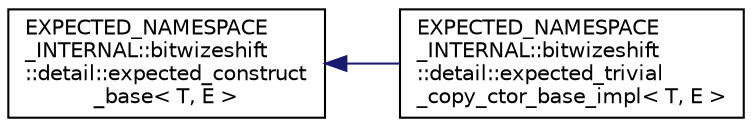 digraph "Graphical Class Hierarchy"
{
  edge [fontname="Helvetica",fontsize="10",labelfontname="Helvetica",labelfontsize="10"];
  node [fontname="Helvetica",fontsize="10",shape=record];
  rankdir="LR";
  Node0 [label="EXPECTED_NAMESPACE\l_INTERNAL::bitwizeshift\l::detail::expected_construct\l_base\< T, E \>",height=0.2,width=0.4,color="black", fillcolor="white", style="filled",URL="$dc/d0b/struct_e_x_p_e_c_t_e_d___n_a_m_e_s_p_a_c_e___i_n_t_e_r_n_a_l_1_1bitwizeshift_1_1detail_1_1expected__construct__base.html",tooltip="Base class of assignment to enable construction and assignment. "];
  Node0 -> Node1 [dir="back",color="midnightblue",fontsize="10",style="solid",fontname="Helvetica"];
  Node1 [label="EXPECTED_NAMESPACE\l_INTERNAL::bitwizeshift\l::detail::expected_trivial\l_copy_ctor_base_impl\< T, E \>",height=0.2,width=0.4,color="black", fillcolor="white", style="filled",URL="$dd/d61/struct_e_x_p_e_c_t_e_d___n_a_m_e_s_p_a_c_e___i_n_t_e_r_n_a_l_1_1bitwizeshift_1_1detail_1_1expect2f4b93f0a0dfebfe969aa064c70b44dc.html"];
}
